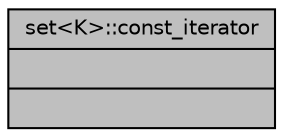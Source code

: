 digraph "set&lt;K&gt;::const_iterator"
{
 // INTERACTIVE_SVG=YES
  bgcolor="transparent";
  edge [fontname="Helvetica",fontsize="10",labelfontname="Helvetica",labelfontsize="10"];
  node [fontname="Helvetica",fontsize="10",shape=record];
  Node1 [label="{set\<K\>::const_iterator\n||}",height=0.2,width=0.4,color="black", fillcolor="grey75", style="filled", fontcolor="black"];
}

